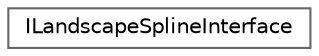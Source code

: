 digraph "Graphical Class Hierarchy"
{
 // INTERACTIVE_SVG=YES
 // LATEX_PDF_SIZE
  bgcolor="transparent";
  edge [fontname=Helvetica,fontsize=10,labelfontname=Helvetica,labelfontsize=10];
  node [fontname=Helvetica,fontsize=10,shape=box,height=0.2,width=0.4];
  rankdir="LR";
  Node0 [id="Node000000",label="ILandscapeSplineInterface",height=0.2,width=0.4,color="grey40", fillcolor="white", style="filled",URL="$d2/dfb/classILandscapeSplineInterface.html",tooltip=" "];
}
